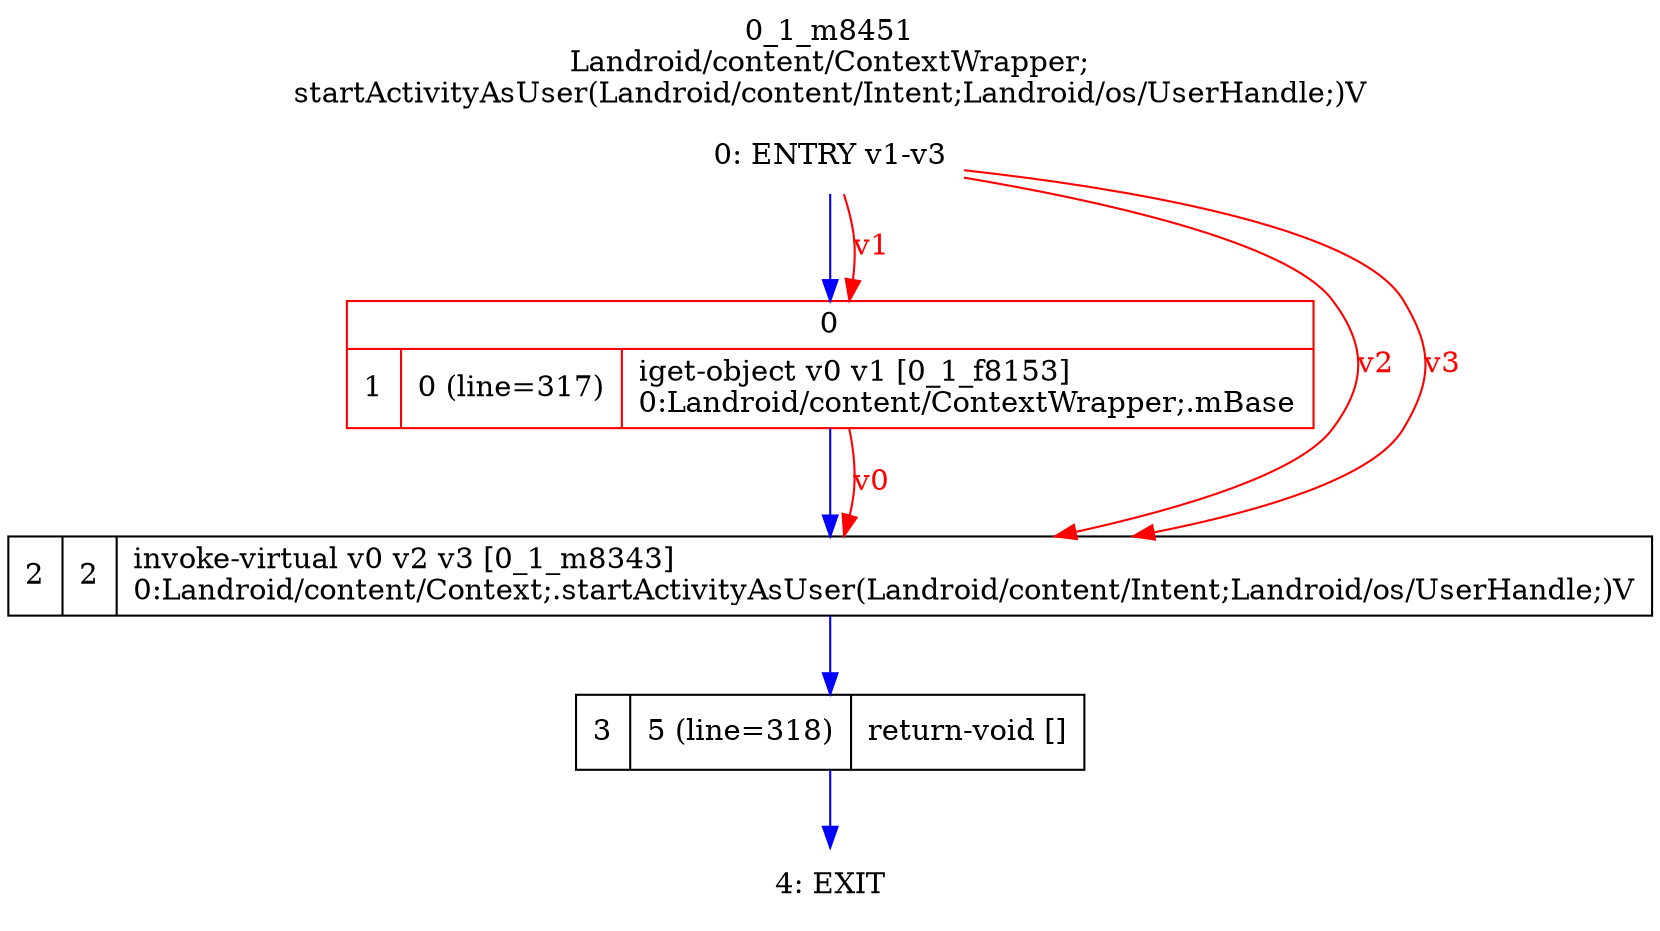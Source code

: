 digraph G {
rankdir=UD;
labelloc=t;
label="0_1_m8451\nLandroid/content/ContextWrapper;
startActivityAsUser(Landroid/content/Intent;Landroid/os/UserHandle;)V";
0[label="0: ENTRY v1-v3",shape=plaintext];
1[label="{0|{1|0 (line=317)|iget-object v0 v1 [0_1_f8153]\l0:Landroid/content/ContextWrapper;.mBase\l}}",shape=record, color=red];
2[label="2|2|invoke-virtual v0 v2 v3 [0_1_m8343]\l0:Landroid/content/Context;.startActivityAsUser(Landroid/content/Intent;Landroid/os/UserHandle;)V\l",shape=record,URL="0_1_m8343.dot"];
3[label="3|5 (line=318)|return-void []\l",shape=record];
4[label="4: EXIT",shape=plaintext];
0->1 [color=blue, fontcolor=blue,weight=100, taillabel=""];
1->2 [color=blue, fontcolor=blue,weight=100, taillabel=""];
2->3 [color=blue, fontcolor=blue,weight=100, taillabel=""];
3->4 [color=blue, fontcolor=blue,weight=100, taillabel=""];
0->1 [color=red, fontcolor=red, label="v1"];
0->2 [color=red, fontcolor=red, label="v2"];
0->2 [color=red, fontcolor=red, label="v3"];
1->2 [color=red, fontcolor=red, label="v0"];
}
